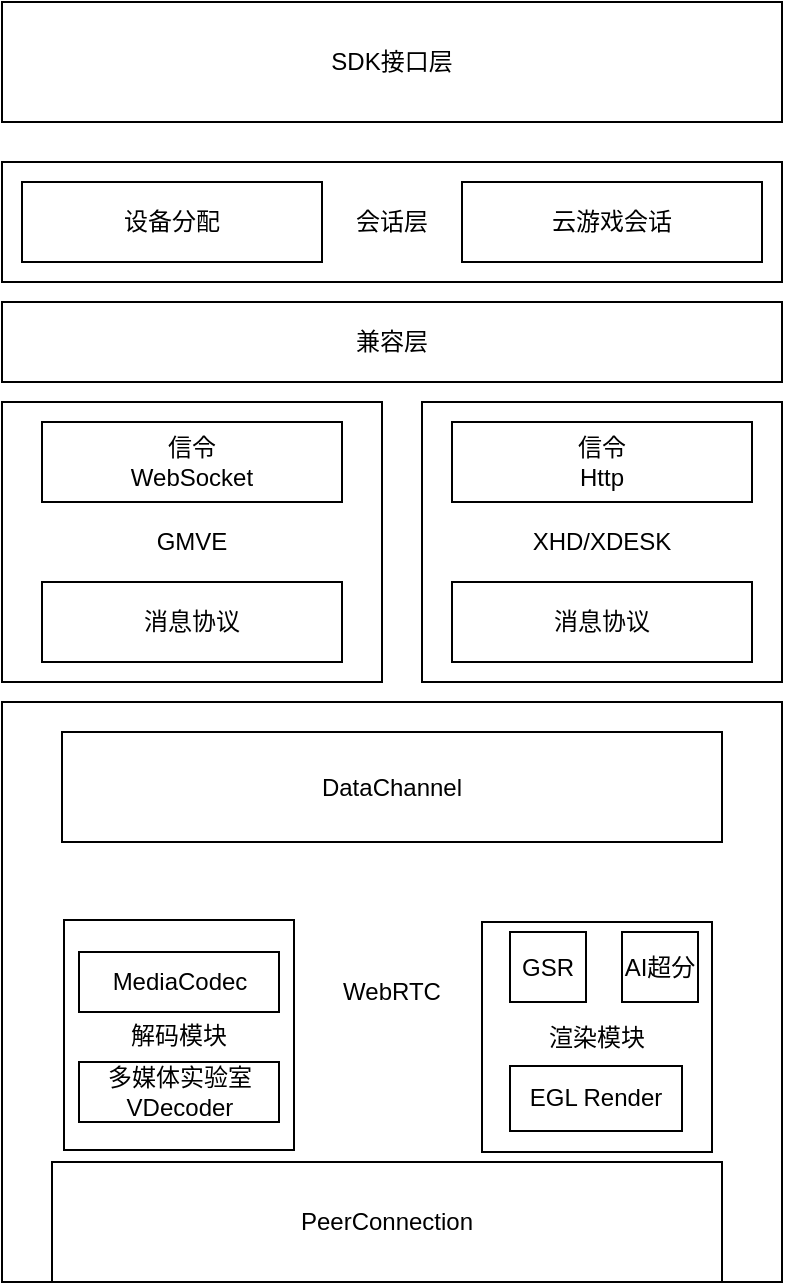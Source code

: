 <mxfile version="26.0.11">
  <diagram name="第 1 页" id="dPnVXBlMxcVkI4JhzZnS">
    <mxGraphModel dx="1242" dy="785" grid="1" gridSize="10" guides="1" tooltips="1" connect="1" arrows="1" fold="1" page="1" pageScale="1" pageWidth="827" pageHeight="1169" math="0" shadow="0">
      <root>
        <mxCell id="0" />
        <mxCell id="1" parent="0" />
        <mxCell id="x8BEApx4SbEQWDuJ7JKh-3" value="会话层" style="rounded=0;whiteSpace=wrap;html=1;" vertex="1" parent="1">
          <mxGeometry x="140" y="200" width="390" height="60" as="geometry" />
        </mxCell>
        <mxCell id="x8BEApx4SbEQWDuJ7JKh-1" value="SDK接口层" style="rounded=0;whiteSpace=wrap;html=1;" vertex="1" parent="1">
          <mxGeometry x="140" y="120" width="390" height="60" as="geometry" />
        </mxCell>
        <mxCell id="x8BEApx4SbEQWDuJ7JKh-2" value="设备分配" style="rounded=0;whiteSpace=wrap;html=1;" vertex="1" parent="1">
          <mxGeometry x="150" y="210" width="150" height="40" as="geometry" />
        </mxCell>
        <mxCell id="x8BEApx4SbEQWDuJ7JKh-4" value="云游戏会话" style="rounded=0;whiteSpace=wrap;html=1;" vertex="1" parent="1">
          <mxGeometry x="370" y="210" width="150" height="40" as="geometry" />
        </mxCell>
        <mxCell id="x8BEApx4SbEQWDuJ7JKh-5" value="兼容层" style="rounded=0;whiteSpace=wrap;html=1;" vertex="1" parent="1">
          <mxGeometry x="140" y="270" width="390" height="40" as="geometry" />
        </mxCell>
        <mxCell id="x8BEApx4SbEQWDuJ7JKh-6" value="GMVE" style="rounded=0;whiteSpace=wrap;html=1;" vertex="1" parent="1">
          <mxGeometry x="140" y="320" width="190" height="140" as="geometry" />
        </mxCell>
        <mxCell id="x8BEApx4SbEQWDuJ7JKh-7" value="XHD/XDESK" style="rounded=0;whiteSpace=wrap;html=1;" vertex="1" parent="1">
          <mxGeometry x="350" y="320" width="180" height="140" as="geometry" />
        </mxCell>
        <mxCell id="x8BEApx4SbEQWDuJ7JKh-8" value="WebRTC" style="rounded=0;whiteSpace=wrap;html=1;" vertex="1" parent="1">
          <mxGeometry x="140" y="470" width="390" height="290" as="geometry" />
        </mxCell>
        <mxCell id="x8BEApx4SbEQWDuJ7JKh-10" value="消息协议" style="rounded=0;whiteSpace=wrap;html=1;" vertex="1" parent="1">
          <mxGeometry x="160" y="410" width="150" height="40" as="geometry" />
        </mxCell>
        <mxCell id="x8BEApx4SbEQWDuJ7JKh-11" value="消息协议" style="rounded=0;whiteSpace=wrap;html=1;" vertex="1" parent="1">
          <mxGeometry x="365" y="410" width="150" height="40" as="geometry" />
        </mxCell>
        <mxCell id="x8BEApx4SbEQWDuJ7JKh-12" value="信令&lt;br&gt;WebSocket" style="rounded=0;whiteSpace=wrap;html=1;" vertex="1" parent="1">
          <mxGeometry x="160" y="330" width="150" height="40" as="geometry" />
        </mxCell>
        <mxCell id="x8BEApx4SbEQWDuJ7JKh-13" value="信令&lt;br&gt;Http" style="rounded=0;whiteSpace=wrap;html=1;" vertex="1" parent="1">
          <mxGeometry x="365" y="330" width="150" height="40" as="geometry" />
        </mxCell>
        <mxCell id="x8BEApx4SbEQWDuJ7JKh-14" value="解码模块" style="whiteSpace=wrap;html=1;aspect=fixed;" vertex="1" parent="1">
          <mxGeometry x="171" y="579" width="115" height="115" as="geometry" />
        </mxCell>
        <mxCell id="x8BEApx4SbEQWDuJ7JKh-15" value="MediaCodec" style="rounded=0;whiteSpace=wrap;html=1;" vertex="1" parent="1">
          <mxGeometry x="178.5" y="595" width="100" height="30" as="geometry" />
        </mxCell>
        <mxCell id="x8BEApx4SbEQWDuJ7JKh-16" value="多媒体实验室&lt;br&gt;VDecoder" style="rounded=0;whiteSpace=wrap;html=1;" vertex="1" parent="1">
          <mxGeometry x="178.5" y="650" width="100" height="30" as="geometry" />
        </mxCell>
        <mxCell id="x8BEApx4SbEQWDuJ7JKh-17" value="渲染模块" style="whiteSpace=wrap;html=1;aspect=fixed;" vertex="1" parent="1">
          <mxGeometry x="380" y="580" width="115" height="115" as="geometry" />
        </mxCell>
        <mxCell id="x8BEApx4SbEQWDuJ7JKh-19" value="EGL Render" style="rounded=0;whiteSpace=wrap;html=1;" vertex="1" parent="1">
          <mxGeometry x="394" y="652" width="86" height="32.5" as="geometry" />
        </mxCell>
        <mxCell id="x8BEApx4SbEQWDuJ7JKh-20" value="GSR" style="rounded=0;whiteSpace=wrap;html=1;" vertex="1" parent="1">
          <mxGeometry x="394" y="585" width="38" height="35" as="geometry" />
        </mxCell>
        <mxCell id="x8BEApx4SbEQWDuJ7JKh-21" value="AI超分" style="rounded=0;whiteSpace=wrap;html=1;" vertex="1" parent="1">
          <mxGeometry x="450" y="585" width="38" height="35" as="geometry" />
        </mxCell>
        <mxCell id="x8BEApx4SbEQWDuJ7JKh-22" value="PeerConnection" style="rounded=0;whiteSpace=wrap;html=1;" vertex="1" parent="1">
          <mxGeometry x="165" y="700" width="335" height="60" as="geometry" />
        </mxCell>
        <mxCell id="x8BEApx4SbEQWDuJ7JKh-23" value="DataChannel" style="rounded=0;whiteSpace=wrap;html=1;" vertex="1" parent="1">
          <mxGeometry x="170" y="485" width="330" height="55" as="geometry" />
        </mxCell>
      </root>
    </mxGraphModel>
  </diagram>
</mxfile>
